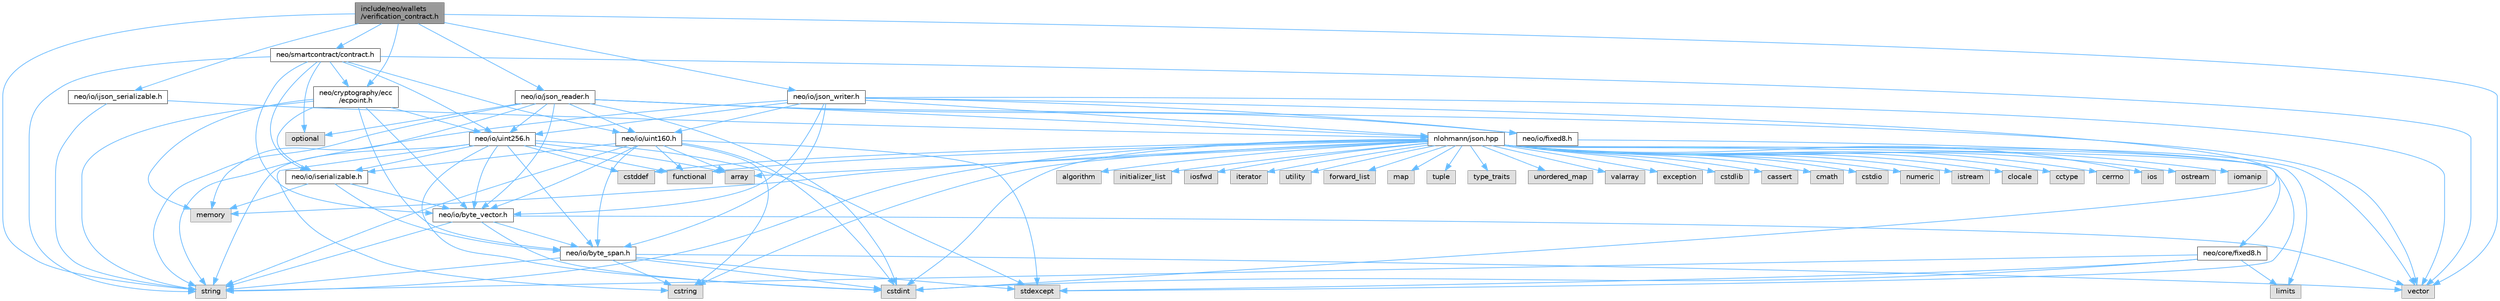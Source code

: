 digraph "include/neo/wallets/verification_contract.h"
{
 // LATEX_PDF_SIZE
  bgcolor="transparent";
  edge [fontname=Helvetica,fontsize=10,labelfontname=Helvetica,labelfontsize=10];
  node [fontname=Helvetica,fontsize=10,shape=box,height=0.2,width=0.4];
  Node1 [id="Node000001",label="include/neo/wallets\l/verification_contract.h",height=0.2,width=0.4,color="gray40", fillcolor="grey60", style="filled", fontcolor="black",tooltip=" "];
  Node1 -> Node2 [id="edge1_Node000001_Node000002",color="steelblue1",style="solid",tooltip=" "];
  Node2 [id="Node000002",label="neo/cryptography/ecc\l/ecpoint.h",height=0.2,width=0.4,color="grey40", fillcolor="white", style="filled",URL="$ecpoint_8h.html",tooltip=" "];
  Node2 -> Node3 [id="edge2_Node000002_Node000003",color="steelblue1",style="solid",tooltip=" "];
  Node3 [id="Node000003",label="neo/io/byte_span.h",height=0.2,width=0.4,color="grey40", fillcolor="white", style="filled",URL="$io_2byte__span_8h.html",tooltip=" "];
  Node3 -> Node4 [id="edge3_Node000003_Node000004",color="steelblue1",style="solid",tooltip=" "];
  Node4 [id="Node000004",label="cstdint",height=0.2,width=0.4,color="grey60", fillcolor="#E0E0E0", style="filled",tooltip=" "];
  Node3 -> Node5 [id="edge4_Node000003_Node000005",color="steelblue1",style="solid",tooltip=" "];
  Node5 [id="Node000005",label="cstring",height=0.2,width=0.4,color="grey60", fillcolor="#E0E0E0", style="filled",tooltip=" "];
  Node3 -> Node6 [id="edge5_Node000003_Node000006",color="steelblue1",style="solid",tooltip=" "];
  Node6 [id="Node000006",label="stdexcept",height=0.2,width=0.4,color="grey60", fillcolor="#E0E0E0", style="filled",tooltip=" "];
  Node3 -> Node7 [id="edge6_Node000003_Node000007",color="steelblue1",style="solid",tooltip=" "];
  Node7 [id="Node000007",label="string",height=0.2,width=0.4,color="grey60", fillcolor="#E0E0E0", style="filled",tooltip=" "];
  Node3 -> Node8 [id="edge7_Node000003_Node000008",color="steelblue1",style="solid",tooltip=" "];
  Node8 [id="Node000008",label="vector",height=0.2,width=0.4,color="grey60", fillcolor="#E0E0E0", style="filled",tooltip=" "];
  Node2 -> Node9 [id="edge8_Node000002_Node000009",color="steelblue1",style="solid",tooltip=" "];
  Node9 [id="Node000009",label="neo/io/byte_vector.h",height=0.2,width=0.4,color="grey40", fillcolor="white", style="filled",URL="$io_2byte__vector_8h.html",tooltip=" "];
  Node9 -> Node3 [id="edge9_Node000009_Node000003",color="steelblue1",style="solid",tooltip=" "];
  Node9 -> Node4 [id="edge10_Node000009_Node000004",color="steelblue1",style="solid",tooltip=" "];
  Node9 -> Node7 [id="edge11_Node000009_Node000007",color="steelblue1",style="solid",tooltip=" "];
  Node9 -> Node8 [id="edge12_Node000009_Node000008",color="steelblue1",style="solid",tooltip=" "];
  Node2 -> Node10 [id="edge13_Node000002_Node000010",color="steelblue1",style="solid",tooltip=" "];
  Node10 [id="Node000010",label="neo/io/iserializable.h",height=0.2,width=0.4,color="grey40", fillcolor="white", style="filled",URL="$iserializable_8h.html",tooltip=" "];
  Node10 -> Node3 [id="edge14_Node000010_Node000003",color="steelblue1",style="solid",tooltip=" "];
  Node10 -> Node9 [id="edge15_Node000010_Node000009",color="steelblue1",style="solid",tooltip=" "];
  Node10 -> Node11 [id="edge16_Node000010_Node000011",color="steelblue1",style="solid",tooltip=" "];
  Node11 [id="Node000011",label="memory",height=0.2,width=0.4,color="grey60", fillcolor="#E0E0E0", style="filled",tooltip=" "];
  Node2 -> Node12 [id="edge17_Node000002_Node000012",color="steelblue1",style="solid",tooltip=" "];
  Node12 [id="Node000012",label="neo/io/uint256.h",height=0.2,width=0.4,color="grey40", fillcolor="white", style="filled",URL="$uint256_8h.html",tooltip=" "];
  Node12 -> Node3 [id="edge18_Node000012_Node000003",color="steelblue1",style="solid",tooltip=" "];
  Node12 -> Node9 [id="edge19_Node000012_Node000009",color="steelblue1",style="solid",tooltip=" "];
  Node12 -> Node10 [id="edge20_Node000012_Node000010",color="steelblue1",style="solid",tooltip=" "];
  Node12 -> Node13 [id="edge21_Node000012_Node000013",color="steelblue1",style="solid",tooltip=" "];
  Node13 [id="Node000013",label="array",height=0.2,width=0.4,color="grey60", fillcolor="#E0E0E0", style="filled",tooltip=" "];
  Node12 -> Node14 [id="edge22_Node000012_Node000014",color="steelblue1",style="solid",tooltip=" "];
  Node14 [id="Node000014",label="cstddef",height=0.2,width=0.4,color="grey60", fillcolor="#E0E0E0", style="filled",tooltip=" "];
  Node12 -> Node4 [id="edge23_Node000012_Node000004",color="steelblue1",style="solid",tooltip=" "];
  Node12 -> Node5 [id="edge24_Node000012_Node000005",color="steelblue1",style="solid",tooltip=" "];
  Node12 -> Node15 [id="edge25_Node000012_Node000015",color="steelblue1",style="solid",tooltip=" "];
  Node15 [id="Node000015",label="functional",height=0.2,width=0.4,color="grey60", fillcolor="#E0E0E0", style="filled",tooltip=" "];
  Node12 -> Node6 [id="edge26_Node000012_Node000006",color="steelblue1",style="solid",tooltip=" "];
  Node12 -> Node7 [id="edge27_Node000012_Node000007",color="steelblue1",style="solid",tooltip=" "];
  Node2 -> Node11 [id="edge28_Node000002_Node000011",color="steelblue1",style="solid",tooltip=" "];
  Node2 -> Node7 [id="edge29_Node000002_Node000007",color="steelblue1",style="solid",tooltip=" "];
  Node1 -> Node16 [id="edge30_Node000001_Node000016",color="steelblue1",style="solid",tooltip=" "];
  Node16 [id="Node000016",label="neo/io/ijson_serializable.h",height=0.2,width=0.4,color="grey40", fillcolor="white", style="filled",URL="$ijson__serializable_8h.html",tooltip=" "];
  Node16 -> Node17 [id="edge31_Node000016_Node000017",color="steelblue1",style="solid",tooltip=" "];
  Node17 [id="Node000017",label="nlohmann/json.hpp",height=0.2,width=0.4,color="grey40", fillcolor="white", style="filled",URL="$json_8hpp.html",tooltip=" "];
  Node17 -> Node18 [id="edge32_Node000017_Node000018",color="steelblue1",style="solid",tooltip=" "];
  Node18 [id="Node000018",label="algorithm",height=0.2,width=0.4,color="grey60", fillcolor="#E0E0E0", style="filled",tooltip=" "];
  Node17 -> Node14 [id="edge33_Node000017_Node000014",color="steelblue1",style="solid",tooltip=" "];
  Node17 -> Node15 [id="edge34_Node000017_Node000015",color="steelblue1",style="solid",tooltip=" "];
  Node17 -> Node19 [id="edge35_Node000017_Node000019",color="steelblue1",style="solid",tooltip=" "];
  Node19 [id="Node000019",label="initializer_list",height=0.2,width=0.4,color="grey60", fillcolor="#E0E0E0", style="filled",tooltip=" "];
  Node17 -> Node20 [id="edge36_Node000017_Node000020",color="steelblue1",style="solid",tooltip=" "];
  Node20 [id="Node000020",label="iosfwd",height=0.2,width=0.4,color="grey60", fillcolor="#E0E0E0", style="filled",tooltip=" "];
  Node17 -> Node21 [id="edge37_Node000017_Node000021",color="steelblue1",style="solid",tooltip=" "];
  Node21 [id="Node000021",label="iterator",height=0.2,width=0.4,color="grey60", fillcolor="#E0E0E0", style="filled",tooltip=" "];
  Node17 -> Node11 [id="edge38_Node000017_Node000011",color="steelblue1",style="solid",tooltip=" "];
  Node17 -> Node7 [id="edge39_Node000017_Node000007",color="steelblue1",style="solid",tooltip=" "];
  Node17 -> Node22 [id="edge40_Node000017_Node000022",color="steelblue1",style="solid",tooltip=" "];
  Node22 [id="Node000022",label="utility",height=0.2,width=0.4,color="grey60", fillcolor="#E0E0E0", style="filled",tooltip=" "];
  Node17 -> Node8 [id="edge41_Node000017_Node000008",color="steelblue1",style="solid",tooltip=" "];
  Node17 -> Node13 [id="edge42_Node000017_Node000013",color="steelblue1",style="solid",tooltip=" "];
  Node17 -> Node23 [id="edge43_Node000017_Node000023",color="steelblue1",style="solid",tooltip=" "];
  Node23 [id="Node000023",label="forward_list",height=0.2,width=0.4,color="grey60", fillcolor="#E0E0E0", style="filled",tooltip=" "];
  Node17 -> Node24 [id="edge44_Node000017_Node000024",color="steelblue1",style="solid",tooltip=" "];
  Node24 [id="Node000024",label="map",height=0.2,width=0.4,color="grey60", fillcolor="#E0E0E0", style="filled",tooltip=" "];
  Node17 -> Node25 [id="edge45_Node000017_Node000025",color="steelblue1",style="solid",tooltip=" "];
  Node25 [id="Node000025",label="tuple",height=0.2,width=0.4,color="grey60", fillcolor="#E0E0E0", style="filled",tooltip=" "];
  Node17 -> Node26 [id="edge46_Node000017_Node000026",color="steelblue1",style="solid",tooltip=" "];
  Node26 [id="Node000026",label="type_traits",height=0.2,width=0.4,color="grey60", fillcolor="#E0E0E0", style="filled",tooltip=" "];
  Node17 -> Node27 [id="edge47_Node000017_Node000027",color="steelblue1",style="solid",tooltip=" "];
  Node27 [id="Node000027",label="unordered_map",height=0.2,width=0.4,color="grey60", fillcolor="#E0E0E0", style="filled",tooltip=" "];
  Node17 -> Node28 [id="edge48_Node000017_Node000028",color="steelblue1",style="solid",tooltip=" "];
  Node28 [id="Node000028",label="valarray",height=0.2,width=0.4,color="grey60", fillcolor="#E0E0E0", style="filled",tooltip=" "];
  Node17 -> Node29 [id="edge49_Node000017_Node000029",color="steelblue1",style="solid",tooltip=" "];
  Node29 [id="Node000029",label="exception",height=0.2,width=0.4,color="grey60", fillcolor="#E0E0E0", style="filled",tooltip=" "];
  Node17 -> Node6 [id="edge50_Node000017_Node000006",color="steelblue1",style="solid",tooltip=" "];
  Node17 -> Node4 [id="edge51_Node000017_Node000004",color="steelblue1",style="solid",tooltip=" "];
  Node17 -> Node30 [id="edge52_Node000017_Node000030",color="steelblue1",style="solid",tooltip=" "];
  Node30 [id="Node000030",label="cstdlib",height=0.2,width=0.4,color="grey60", fillcolor="#E0E0E0", style="filled",tooltip=" "];
  Node17 -> Node31 [id="edge53_Node000017_Node000031",color="steelblue1",style="solid",tooltip=" "];
  Node31 [id="Node000031",label="cassert",height=0.2,width=0.4,color="grey60", fillcolor="#E0E0E0", style="filled",tooltip=" "];
  Node17 -> Node32 [id="edge54_Node000017_Node000032",color="steelblue1",style="solid",tooltip=" "];
  Node32 [id="Node000032",label="limits",height=0.2,width=0.4,color="grey60", fillcolor="#E0E0E0", style="filled",tooltip=" "];
  Node17 -> Node5 [id="edge55_Node000017_Node000005",color="steelblue1",style="solid",tooltip=" "];
  Node17 -> Node33 [id="edge56_Node000017_Node000033",color="steelblue1",style="solid",tooltip=" "];
  Node33 [id="Node000033",label="cmath",height=0.2,width=0.4,color="grey60", fillcolor="#E0E0E0", style="filled",tooltip=" "];
  Node17 -> Node34 [id="edge57_Node000017_Node000034",color="steelblue1",style="solid",tooltip=" "];
  Node34 [id="Node000034",label="cstdio",height=0.2,width=0.4,color="grey60", fillcolor="#E0E0E0", style="filled",tooltip=" "];
  Node17 -> Node35 [id="edge58_Node000017_Node000035",color="steelblue1",style="solid",tooltip=" "];
  Node35 [id="Node000035",label="numeric",height=0.2,width=0.4,color="grey60", fillcolor="#E0E0E0", style="filled",tooltip=" "];
  Node17 -> Node36 [id="edge59_Node000017_Node000036",color="steelblue1",style="solid",tooltip=" "];
  Node36 [id="Node000036",label="istream",height=0.2,width=0.4,color="grey60", fillcolor="#E0E0E0", style="filled",tooltip=" "];
  Node17 -> Node37 [id="edge60_Node000017_Node000037",color="steelblue1",style="solid",tooltip=" "];
  Node37 [id="Node000037",label="clocale",height=0.2,width=0.4,color="grey60", fillcolor="#E0E0E0", style="filled",tooltip=" "];
  Node17 -> Node38 [id="edge61_Node000017_Node000038",color="steelblue1",style="solid",tooltip=" "];
  Node38 [id="Node000038",label="cctype",height=0.2,width=0.4,color="grey60", fillcolor="#E0E0E0", style="filled",tooltip=" "];
  Node17 -> Node39 [id="edge62_Node000017_Node000039",color="steelblue1",style="solid",tooltip=" "];
  Node39 [id="Node000039",label="cerrno",height=0.2,width=0.4,color="grey60", fillcolor="#E0E0E0", style="filled",tooltip=" "];
  Node17 -> Node40 [id="edge63_Node000017_Node000040",color="steelblue1",style="solid",tooltip=" "];
  Node40 [id="Node000040",label="ios",height=0.2,width=0.4,color="grey60", fillcolor="#E0E0E0", style="filled",tooltip=" "];
  Node17 -> Node41 [id="edge64_Node000017_Node000041",color="steelblue1",style="solid",tooltip=" "];
  Node41 [id="Node000041",label="ostream",height=0.2,width=0.4,color="grey60", fillcolor="#E0E0E0", style="filled",tooltip=" "];
  Node17 -> Node42 [id="edge65_Node000017_Node000042",color="steelblue1",style="solid",tooltip=" "];
  Node42 [id="Node000042",label="iomanip",height=0.2,width=0.4,color="grey60", fillcolor="#E0E0E0", style="filled",tooltip=" "];
  Node16 -> Node7 [id="edge66_Node000016_Node000007",color="steelblue1",style="solid",tooltip=" "];
  Node1 -> Node43 [id="edge67_Node000001_Node000043",color="steelblue1",style="solid",tooltip=" "];
  Node43 [id="Node000043",label="neo/io/json_reader.h",height=0.2,width=0.4,color="grey40", fillcolor="white", style="filled",URL="$json__reader_8h.html",tooltip=" "];
  Node43 -> Node9 [id="edge68_Node000043_Node000009",color="steelblue1",style="solid",tooltip=" "];
  Node43 -> Node44 [id="edge69_Node000043_Node000044",color="steelblue1",style="solid",tooltip=" "];
  Node44 [id="Node000044",label="neo/io/fixed8.h",height=0.2,width=0.4,color="grey40", fillcolor="white", style="filled",URL="$io_2fixed8_8h.html",tooltip=" "];
  Node44 -> Node45 [id="edge70_Node000044_Node000045",color="steelblue1",style="solid",tooltip=" "];
  Node45 [id="Node000045",label="neo/core/fixed8.h",height=0.2,width=0.4,color="grey40", fillcolor="white", style="filled",URL="$core_2fixed8_8h.html",tooltip=" "];
  Node45 -> Node4 [id="edge71_Node000045_Node000004",color="steelblue1",style="solid",tooltip=" "];
  Node45 -> Node32 [id="edge72_Node000045_Node000032",color="steelblue1",style="solid",tooltip=" "];
  Node45 -> Node6 [id="edge73_Node000045_Node000006",color="steelblue1",style="solid",tooltip=" "];
  Node45 -> Node7 [id="edge74_Node000045_Node000007",color="steelblue1",style="solid",tooltip=" "];
  Node43 -> Node46 [id="edge75_Node000043_Node000046",color="steelblue1",style="solid",tooltip=" "];
  Node46 [id="Node000046",label="neo/io/uint160.h",height=0.2,width=0.4,color="grey40", fillcolor="white", style="filled",URL="$uint160_8h.html",tooltip=" "];
  Node46 -> Node3 [id="edge76_Node000046_Node000003",color="steelblue1",style="solid",tooltip=" "];
  Node46 -> Node9 [id="edge77_Node000046_Node000009",color="steelblue1",style="solid",tooltip=" "];
  Node46 -> Node10 [id="edge78_Node000046_Node000010",color="steelblue1",style="solid",tooltip=" "];
  Node46 -> Node13 [id="edge79_Node000046_Node000013",color="steelblue1",style="solid",tooltip=" "];
  Node46 -> Node4 [id="edge80_Node000046_Node000004",color="steelblue1",style="solid",tooltip=" "];
  Node46 -> Node5 [id="edge81_Node000046_Node000005",color="steelblue1",style="solid",tooltip=" "];
  Node46 -> Node15 [id="edge82_Node000046_Node000015",color="steelblue1",style="solid",tooltip=" "];
  Node46 -> Node6 [id="edge83_Node000046_Node000006",color="steelblue1",style="solid",tooltip=" "];
  Node46 -> Node7 [id="edge84_Node000046_Node000007",color="steelblue1",style="solid",tooltip=" "];
  Node43 -> Node12 [id="edge85_Node000043_Node000012",color="steelblue1",style="solid",tooltip=" "];
  Node43 -> Node4 [id="edge86_Node000043_Node000004",color="steelblue1",style="solid",tooltip=" "];
  Node43 -> Node11 [id="edge87_Node000043_Node000011",color="steelblue1",style="solid",tooltip=" "];
  Node43 -> Node17 [id="edge88_Node000043_Node000017",color="steelblue1",style="solid",tooltip=" "];
  Node43 -> Node47 [id="edge89_Node000043_Node000047",color="steelblue1",style="solid",tooltip=" "];
  Node47 [id="Node000047",label="optional",height=0.2,width=0.4,color="grey60", fillcolor="#E0E0E0", style="filled",tooltip=" "];
  Node43 -> Node7 [id="edge90_Node000043_Node000007",color="steelblue1",style="solid",tooltip=" "];
  Node43 -> Node8 [id="edge91_Node000043_Node000008",color="steelblue1",style="solid",tooltip=" "];
  Node1 -> Node48 [id="edge92_Node000001_Node000048",color="steelblue1",style="solid",tooltip=" "];
  Node48 [id="Node000048",label="neo/io/json_writer.h",height=0.2,width=0.4,color="grey40", fillcolor="white", style="filled",URL="$json__writer_8h.html",tooltip=" "];
  Node48 -> Node3 [id="edge93_Node000048_Node000003",color="steelblue1",style="solid",tooltip=" "];
  Node48 -> Node9 [id="edge94_Node000048_Node000009",color="steelblue1",style="solid",tooltip=" "];
  Node48 -> Node44 [id="edge95_Node000048_Node000044",color="steelblue1",style="solid",tooltip=" "];
  Node48 -> Node46 [id="edge96_Node000048_Node000046",color="steelblue1",style="solid",tooltip=" "];
  Node48 -> Node12 [id="edge97_Node000048_Node000012",color="steelblue1",style="solid",tooltip=" "];
  Node48 -> Node4 [id="edge98_Node000048_Node000004",color="steelblue1",style="solid",tooltip=" "];
  Node48 -> Node17 [id="edge99_Node000048_Node000017",color="steelblue1",style="solid",tooltip=" "];
  Node48 -> Node7 [id="edge100_Node000048_Node000007",color="steelblue1",style="solid",tooltip=" "];
  Node48 -> Node8 [id="edge101_Node000048_Node000008",color="steelblue1",style="solid",tooltip=" "];
  Node1 -> Node49 [id="edge102_Node000001_Node000049",color="steelblue1",style="solid",tooltip=" "];
  Node49 [id="Node000049",label="neo/smartcontract/contract.h",height=0.2,width=0.4,color="grey40", fillcolor="white", style="filled",URL="$contract_8h.html",tooltip=" "];
  Node49 -> Node2 [id="edge103_Node000049_Node000002",color="steelblue1",style="solid",tooltip=" "];
  Node49 -> Node9 [id="edge104_Node000049_Node000009",color="steelblue1",style="solid",tooltip=" "];
  Node49 -> Node10 [id="edge105_Node000049_Node000010",color="steelblue1",style="solid",tooltip=" "];
  Node49 -> Node46 [id="edge106_Node000049_Node000046",color="steelblue1",style="solid",tooltip=" "];
  Node49 -> Node12 [id="edge107_Node000049_Node000012",color="steelblue1",style="solid",tooltip=" "];
  Node49 -> Node47 [id="edge108_Node000049_Node000047",color="steelblue1",style="solid",tooltip=" "];
  Node49 -> Node7 [id="edge109_Node000049_Node000007",color="steelblue1",style="solid",tooltip=" "];
  Node49 -> Node8 [id="edge110_Node000049_Node000008",color="steelblue1",style="solid",tooltip=" "];
  Node1 -> Node7 [id="edge111_Node000001_Node000007",color="steelblue1",style="solid",tooltip=" "];
  Node1 -> Node8 [id="edge112_Node000001_Node000008",color="steelblue1",style="solid",tooltip=" "];
}
